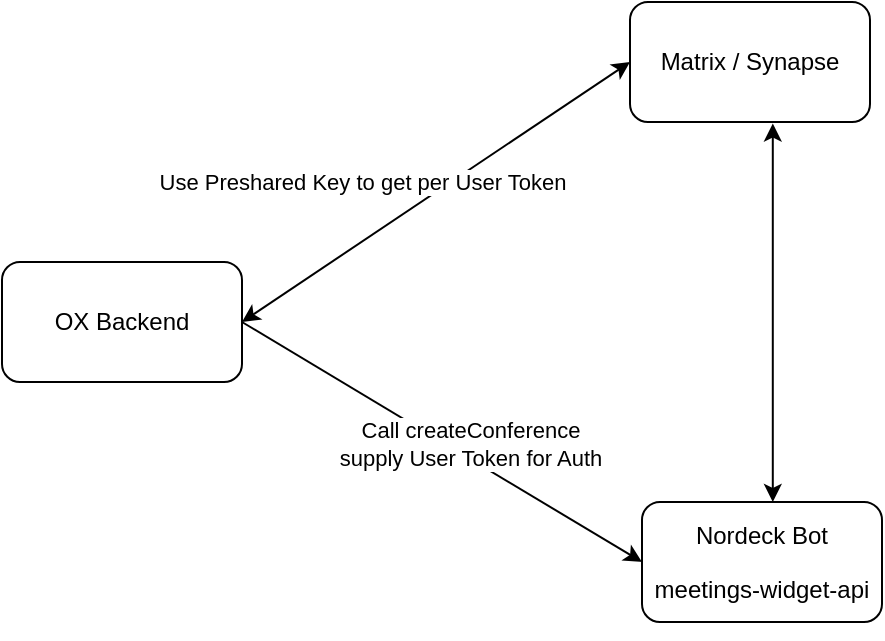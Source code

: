 <mxfile version="20.2.3" type="device"><diagram id="23iRSUPoRavnBvh4doch" name="Page-1"><mxGraphModel dx="809" dy="505" grid="1" gridSize="10" guides="1" tooltips="1" connect="1" arrows="1" fold="1" page="1" pageScale="1" pageWidth="827" pageHeight="1169" math="0" shadow="0"><root><mxCell id="0"/><mxCell id="1" parent="0"/><mxCell id="2" value="OX Backend" style="rounded=1;whiteSpace=wrap;html=1;" parent="1" vertex="1"><mxGeometry x="100" y="250" width="120" height="60" as="geometry"/></mxCell><mxCell id="3" value="Matrix / Synapse" style="rounded=1;whiteSpace=wrap;html=1;" parent="1" vertex="1"><mxGeometry x="414" y="120" width="120" height="60" as="geometry"/></mxCell><mxCell id="4" value="&lt;p&gt;Nordeck Bot&lt;/p&gt;&lt;p&gt;&lt;span style=&quot;background-color: rgb(255 , 255 , 255)&quot;&gt;&lt;font style=&quot;font-size: 12px&quot;&gt;meetings-widget-api&lt;/font&gt;&lt;/span&gt;&lt;/p&gt;" style="rounded=1;whiteSpace=wrap;html=1;" parent="1" vertex="1"><mxGeometry x="420" y="370" width="120" height="60" as="geometry"/></mxCell><mxCell id="5" value="" style="endArrow=classic;startArrow=classic;html=1;rounded=0;fontColor=#000000;exitX=1;exitY=0.5;exitDx=0;exitDy=0;entryX=0;entryY=0.5;entryDx=0;entryDy=0;" parent="1" source="2" target="3" edge="1"><mxGeometry width="50" height="50" relative="1" as="geometry"><mxPoint x="320" y="500" as="sourcePoint"/><mxPoint x="370" y="450" as="targetPoint"/></mxGeometry></mxCell><mxCell id="7" value="Use Preshared Key to get per User Token" style="edgeLabel;html=1;align=center;verticalAlign=middle;resizable=0;points=[];fontColor=#000000;" parent="5" vertex="1" connectable="0"><mxGeometry x="-0.102" y="2" relative="1" as="geometry"><mxPoint x="-26" y="-10" as="offset"/></mxGeometry></mxCell><mxCell id="8" value="" style="endArrow=classic;html=1;rounded=0;fontColor=#000000;entryX=0;entryY=0.5;entryDx=0;entryDy=0;exitX=1;exitY=0.5;exitDx=0;exitDy=0;" parent="1" source="2" target="4" edge="1"><mxGeometry width="50" height="50" relative="1" as="geometry"><mxPoint x="320" y="500" as="sourcePoint"/><mxPoint x="370" y="450" as="targetPoint"/><Array as="points"/></mxGeometry></mxCell><mxCell id="9" value="Call createConference&lt;br&gt;supply User Token for Auth" style="edgeLabel;html=1;align=center;verticalAlign=middle;resizable=0;points=[];fontColor=#000000;" parent="8" vertex="1" connectable="0"><mxGeometry x="-0.112" relative="1" as="geometry"><mxPoint x="25" y="7" as="offset"/></mxGeometry></mxCell><mxCell id="10" style="edgeStyle=orthogonalEdgeStyle;rounded=0;orthogonalLoop=1;jettySize=auto;html=1;exitX=0.5;exitY=1;exitDx=0;exitDy=0;fontFamily=Helvetica;fontColor=#000000;" parent="1" source="4" target="4" edge="1"><mxGeometry relative="1" as="geometry"/></mxCell><mxCell id="11" value="" style="endArrow=classic;startArrow=classic;html=1;rounded=0;fontFamily=Helvetica;fontSize=12;fontColor=#000000;entryX=0.595;entryY=1.013;entryDx=0;entryDy=0;entryPerimeter=0;exitX=0.545;exitY=0;exitDx=0;exitDy=0;exitPerimeter=0;" parent="1" source="4" target="3" edge="1"><mxGeometry width="50" height="50" relative="1" as="geometry"><mxPoint x="250" y="300" as="sourcePoint"/><mxPoint x="300" y="250" as="targetPoint"/></mxGeometry></mxCell></root></mxGraphModel></diagram></mxfile>
